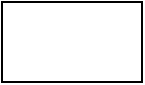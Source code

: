 <mxfile version="16.6.1" type="github">
  <diagram id="F_U6pM1qq8SpCUaOEMC0" name="Page-1">
    <mxGraphModel dx="1209" dy="634" grid="1" gridSize="10" guides="1" tooltips="1" connect="1" arrows="1" fold="1" page="1" pageScale="1" pageWidth="827" pageHeight="1169" math="0" shadow="0">
      <root>
        <mxCell id="0" />
        <mxCell id="1" parent="0" />
        <mxCell id="TIsorukkTQMrVHCbGugd-1" value="" style="rounded=0;whiteSpace=wrap;html=1;" vertex="1" parent="1">
          <mxGeometry x="400" y="170" width="70" height="40" as="geometry" />
        </mxCell>
      </root>
    </mxGraphModel>
  </diagram>
</mxfile>

